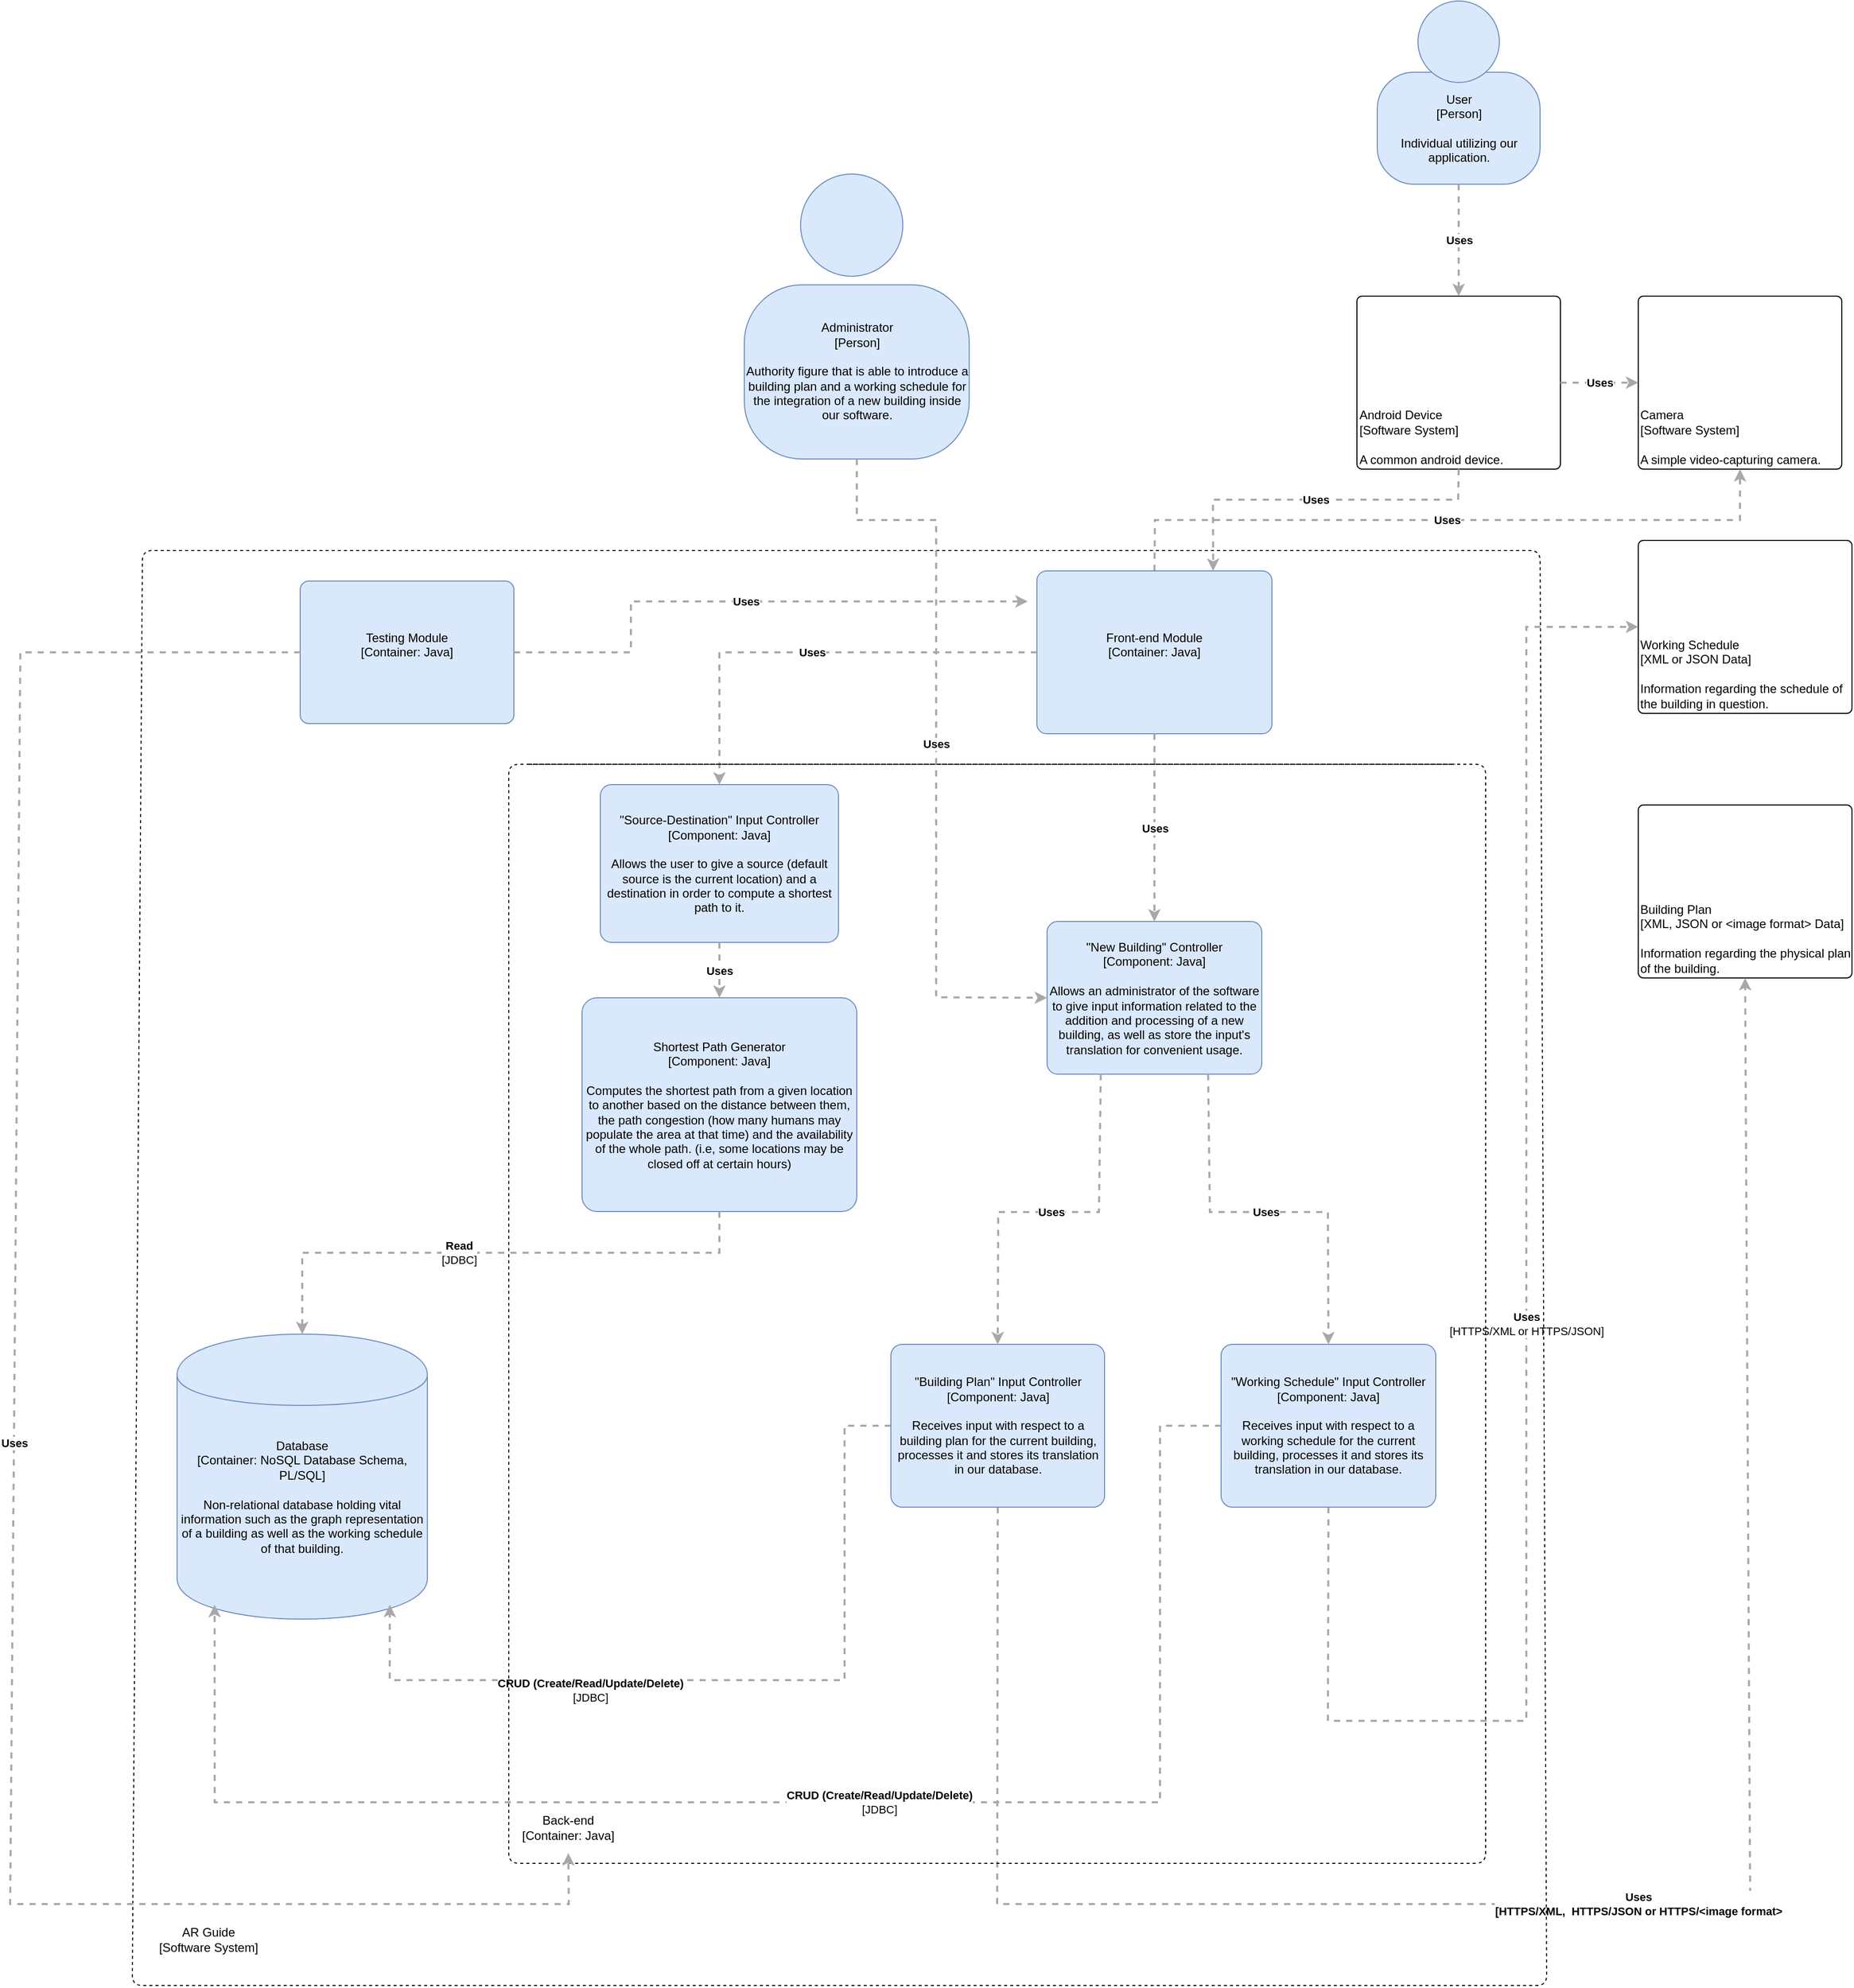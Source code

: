 <mxfile version="10.5.9" type="device"><diagram id="WVCx5SzNy3e6IW9Tbkp7" name="Page-1"><mxGraphModel dx="4922" dy="1668" grid="1" gridSize="10" guides="1" tooltips="1" connect="1" arrows="1" fold="1" page="1" pageScale="1" pageWidth="827" pageHeight="1169" math="0" shadow="0"><root><mxCell id="0"/><mxCell id="1" parent="0"/><mxCell id="odj3idgh9jZ7TmW9V8ri-1" value="" style="group;rounded=0;labelBackgroundColor=none;fillColor=none;fontColor=#000000;align=center;html=1;" parent="1" vertex="1" connectable="0"><mxGeometry x="333.5" y="10" width="160" height="180" as="geometry"/><C4Person as="c4"/></mxCell><object label="User&lt;div&gt;[Person]&lt;/div&gt;&lt;div&gt;&lt;br&gt;&lt;/div&gt;&lt;div&gt;Individual utilizing our application." placeholders="1" c4Name="User" c4Type="body" c4Description="Individual utilizing our application." id="odj3idgh9jZ7TmW9V8ri-2"><mxCell style="rounded=1;whiteSpace=wrap;html=1;labelBackgroundColor=none;fillColor=#dae8fc;fontColor=#000000;align=center;arcSize=33;strokeColor=#6c8ebf;" parent="odj3idgh9jZ7TmW9V8ri-1" vertex="1"><mxGeometry y="70" width="160" height="110" as="geometry"/><C4Person as="c4"/></mxCell></object><mxCell id="odj3idgh9jZ7TmW9V8ri-3" value="" style="ellipse;whiteSpace=wrap;html=1;aspect=fixed;rounded=0;labelBackgroundColor=none;fillColor=#dae8fc;fontSize=12;fontColor=#000000;align=center;strokeColor=#6c8ebf;" parent="odj3idgh9jZ7TmW9V8ri-1" vertex="1"><mxGeometry x="40" width="80" height="80" as="geometry"/><C4Person as="c4"/></mxCell><object label="&lt;div style=&quot;text-align: left&quot;&gt;Android Device&lt;br&gt;[Software System]&lt;br&gt;&lt;br&gt;A common android device.&lt;/div&gt;" placeholders="1" c4Name="Android Device&#10;[Software System]&#10;&#10;A common android device." c4Type="ExecutionEnvironment" c4Application="" id="odj3idgh9jZ7TmW9V8ri-4"><mxCell style="rounded=1;whiteSpace=wrap;html=1;labelBackgroundColor=none;fillColor=#ffffff;fontColor=#000000;align=left;arcSize=3;strokeColor=#000000;verticalAlign=bottom;" parent="1" vertex="1"><mxGeometry x="313.5" y="300" width="200" height="170" as="geometry"/><C4ExecutionEnvironment as="c4"/></mxCell></object><object label="&lt;div style=&quot;text-align: left&quot;&gt;&lt;div style=&quot;text-align: center&quot;&gt;&lt;b&gt;Uses&lt;/b&gt;&lt;/div&gt;&lt;/div&gt;" c4Type="Relationship" c4Description="Beschreibung" c4Technology="technology" id="odj3idgh9jZ7TmW9V8ri-5"><mxCell style="edgeStyle=none;rounded=0;html=1;entryX=0.5;entryY=0;jettySize=auto;orthogonalLoop=1;strokeColor=#A8A8A8;strokeWidth=2;fontColor=#000000;jumpStyle=none;dashed=1;exitX=0.5;exitY=1;exitDx=0;exitDy=0;entryDx=0;entryDy=0;" parent="1" source="odj3idgh9jZ7TmW9V8ri-2" target="odj3idgh9jZ7TmW9V8ri-4" edge="1"><mxGeometry width="160" relative="1" as="geometry"><mxPoint x="210" y="580" as="sourcePoint"/><mxPoint x="370" y="580" as="targetPoint"/></mxGeometry><C4Relationship as="c4"/></mxCell></object><object label="&lt;div style=&quot;text-align: left&quot;&gt;Camera&lt;br&gt;[Software System]&lt;br&gt;&lt;br&gt;A simple video-capturing camera.&lt;/div&gt;" placeholders="1" c4Name="Camera&#10;[Software System]&#10;&#10;A simple video-capturing camera." c4Type="ExecutionEnvironment" c4Application="" id="odj3idgh9jZ7TmW9V8ri-6"><mxCell style="rounded=1;whiteSpace=wrap;html=1;labelBackgroundColor=none;fillColor=#ffffff;fontColor=#000000;align=left;arcSize=3;strokeColor=#000000;verticalAlign=bottom;" parent="1" vertex="1"><mxGeometry x="590" y="300" width="200" height="170" as="geometry"/><C4ExecutionEnvironment as="c4"/></mxCell></object><object label="&lt;div style=&quot;text-align: left&quot;&gt;&lt;div style=&quot;text-align: center&quot;&gt;&lt;b&gt;Uses&lt;/b&gt;&lt;/div&gt;&lt;/div&gt;" c4Type="Relationship" c4Description="Beschreibung" c4Technology="technology" id="odj3idgh9jZ7TmW9V8ri-7"><mxCell style="edgeStyle=none;rounded=0;html=1;entryX=0;entryY=0.5;jettySize=auto;orthogonalLoop=1;strokeColor=#A8A8A8;strokeWidth=2;fontColor=#000000;jumpStyle=none;dashed=1;exitX=1;exitY=0.5;exitDx=0;exitDy=0;entryDx=0;entryDy=0;" parent="1" source="odj3idgh9jZ7TmW9V8ri-4" target="odj3idgh9jZ7TmW9V8ri-6" edge="1"><mxGeometry width="160" relative="1" as="geometry"><mxPoint x="520" y="560" as="sourcePoint"/><mxPoint x="680" y="560" as="targetPoint"/></mxGeometry><C4Relationship as="c4"/></mxCell></object><object label="&lt;div style=&quot;text-align: left&quot;&gt;&lt;div style=&quot;text-align: center&quot;&gt;&lt;b&gt;Uses&lt;/b&gt;&lt;/div&gt;&lt;/div&gt;" c4Type="Relationship" c4Description="Beschreibung" c4Technology="technology" id="odj3idgh9jZ7TmW9V8ri-8"><mxCell style="edgeStyle=none;rounded=0;html=1;jettySize=auto;orthogonalLoop=1;strokeColor=#A8A8A8;strokeWidth=2;fontColor=#000000;jumpStyle=none;dashed=1;exitX=0.5;exitY=1;exitDx=0;exitDy=0;entryX=0.75;entryY=0;entryDx=0;entryDy=0;" parent="1" source="odj3idgh9jZ7TmW9V8ri-4" target="odj3idgh9jZ7TmW9V8ri-13" edge="1"><mxGeometry width="160" relative="1" as="geometry"><mxPoint x="210" y="630" as="sourcePoint"/><mxPoint x="210" y="430" as="targetPoint"/><Array as="points"><mxPoint x="413" y="500"/><mxPoint x="172" y="500"/></Array></mxGeometry><C4Relationship as="c4"/></mxCell></object><object label="&lt;div style=&quot;text-align: left&quot;&gt;Working Schedule&lt;br&gt;[XML or JSON Data]&lt;br&gt;&lt;br&gt;Information regarding the schedule of the building in question.&lt;/div&gt;" placeholders="1" c4Name="Working Schedule&#10;[XML Data]&#10;&#10;Information regarding the schedule of the building in question." c4Type="ExecutionEnvironment" c4Application="applicationAndVersion" id="odj3idgh9jZ7TmW9V8ri-9"><mxCell style="rounded=1;whiteSpace=wrap;html=1;labelBackgroundColor=none;fillColor=#ffffff;fontColor=#000000;align=left;arcSize=3;strokeColor=#000000;verticalAlign=bottom;" parent="1" vertex="1"><mxGeometry x="590" y="540" width="210" height="170" as="geometry"/><C4ExecutionEnvironment as="c4"/></mxCell></object><object label="&lt;div style=&quot;text-align: left&quot;&gt;Building Plan&lt;br&gt;[XML, JSON or &amp;lt;image format&amp;gt; Data]&lt;br&gt;&lt;br&gt;Information regarding the physical plan of the building.&lt;/div&gt;" placeholders="1" c4Name="Building Plan&#10;[]&#10;&#10;Information regarding the physical plan of the building." c4Type="ExecutionEnvironment" c4Application="applicationAndVersion" id="odj3idgh9jZ7TmW9V8ri-10"><mxCell style="rounded=1;whiteSpace=wrap;html=1;labelBackgroundColor=none;fillColor=#ffffff;fontColor=#000000;align=left;arcSize=3;strokeColor=#000000;verticalAlign=bottom;" parent="1" vertex="1"><mxGeometry x="590" y="800" width="210" height="170" as="geometry"/><C4ExecutionEnvironment as="c4"/></mxCell></object><object label="&lt;div style=&quot;text-align: left&quot;&gt;&lt;div style=&quot;text-align: center&quot;&gt;&lt;b&gt;Uses&lt;/b&gt;&lt;/div&gt;&lt;div style=&quot;text-align: center&quot;&gt;[HTTPS/XML or HTTPS/JSON]&lt;/div&gt;&lt;/div&gt;" c4Type="Relationship" c4Description="Beschreibung" c4Technology="technology" id="odj3idgh9jZ7TmW9V8ri-11"><mxCell style="edgeStyle=none;rounded=0;html=1;entryX=0;entryY=0.5;jettySize=auto;orthogonalLoop=1;strokeColor=#A8A8A8;strokeWidth=2;fontColor=#000000;jumpStyle=none;dashed=1;exitX=0.5;exitY=1;exitDx=0;exitDy=0;entryDx=0;entryDy=0;" parent="1" source="odj3idgh9jZ7TmW9V8ri-21" target="odj3idgh9jZ7TmW9V8ri-9" edge="1"><mxGeometry width="160" relative="1" as="geometry"><mxPoint x="380.471" y="1700.176" as="sourcePoint"/><mxPoint x="560" y="780" as="targetPoint"/><Array as="points"><mxPoint x="285" y="1700"/><mxPoint x="480" y="1700"/><mxPoint x="480" y="838"/><mxPoint x="480" y="625"/></Array></mxGeometry><C4Relationship as="c4"/></mxCell></object><object label="&lt;div style=&quot;text-align: left&quot;&gt;&lt;div style=&quot;text-align: center&quot;&gt;&lt;b&gt;Uses&lt;/b&gt;&lt;/div&gt;&lt;/div&gt;" c4Type="Relationship" c4Description="Beschreibung" c4Technology="technology" id="odj3idgh9jZ7TmW9V8ri-12"><mxCell style="edgeStyle=none;rounded=0;html=1;entryX=0.5;entryY=1;jettySize=auto;orthogonalLoop=1;strokeColor=#A8A8A8;strokeWidth=2;fontColor=#000000;jumpStyle=none;dashed=1;exitX=0.5;exitY=0;exitDx=0;exitDy=0;entryDx=0;entryDy=0;" parent="1" source="odj3idgh9jZ7TmW9V8ri-13" target="odj3idgh9jZ7TmW9V8ri-6" edge="1"><mxGeometry width="160" relative="1" as="geometry"><mxPoint x="254.714" y="549.714" as="sourcePoint"/><mxPoint x="560" y="760" as="targetPoint"/><Array as="points"><mxPoint x="115" y="520"/><mxPoint x="690" y="520"/></Array></mxGeometry><C4Relationship as="c4"/></mxCell></object><object label="&lt;span&gt;Front-end Module&lt;/span&gt;&lt;div&gt;[Container: Java&lt;span&gt;&lt;/span&gt;&lt;span&gt;]&lt;/span&gt;&lt;/div&gt;&lt;div&gt;&lt;br&gt;&lt;/div&gt;&lt;div&gt;&lt;/div&gt;" placeholders="1" c4Name="Front-end Module" c4Type="Container" c4Technology="" c4Description="" id="odj3idgh9jZ7TmW9V8ri-13"><mxCell style="rounded=1;whiteSpace=wrap;html=1;labelBackgroundColor=none;fillColor=#dae8fc;fontColor=#000000;align=center;arcSize=6;strokeColor=#6c8ebf;" parent="1" vertex="1"><mxGeometry x="-1" y="570" width="231" height="160" as="geometry"/><C4Container as="c4"/></mxCell></object><object label="&lt;span&gt;Testing Module&lt;/span&gt;&lt;div&gt;[Container: Java&lt;span&gt;&lt;/span&gt;&lt;span&gt;]&lt;/span&gt;&lt;/div&gt;&lt;div&gt;&lt;br&gt;&lt;/div&gt;&lt;div&gt;&lt;/div&gt;" placeholders="1" c4Name="Testing Module" c4Type="Container" c4Technology="" c4Description="" id="odj3idgh9jZ7TmW9V8ri-15"><mxCell style="rounded=1;whiteSpace=wrap;html=1;labelBackgroundColor=none;fillColor=#dae8fc;fontColor=#000000;align=center;arcSize=6;strokeColor=#6c8ebf;" parent="1" vertex="1"><mxGeometry x="-725" y="580" width="210" height="140" as="geometry"/><C4Container as="c4"/></mxCell></object><object label="&lt;span&gt;Database&lt;/span&gt;&lt;div&gt;[Container:&amp;nbsp;NoSQL Database Schema, PL/SQL]&lt;/div&gt;&lt;div&gt;&lt;br&gt;&lt;/div&gt;&lt;div&gt;Non-relational database holding vital information such as the graph representation of a building as well as the working schedule of that building.&lt;/div&gt;" placeholders="1" c4Type="Database" c4Technology="NoSQL Database Schema" c4Description="Non-relational database holding vital information such as the graph representation of a building as well as the working schedule of that building." id="odj3idgh9jZ7TmW9V8ri-16"><mxCell style="shape=cylinder;whiteSpace=wrap;html=1;boundedLbl=1;rounded=0;labelBackgroundColor=none;fillColor=#dae8fc;fontSize=12;fontColor=#000000;align=center;strokeColor=#6c8ebf;" parent="1" vertex="1"><mxGeometry x="-846" y="1320" width="246" height="280" as="geometry"/><C4Database as="c4"/></mxCell></object><object label="&lt;div style=&quot;text-align: left&quot;&gt;&lt;div style=&quot;text-align: center&quot;&gt;&lt;b&gt;CRUD (Create/Read/Update/Delete)&lt;/b&gt;&lt;/div&gt;&lt;div style=&quot;text-align: center&quot;&gt;[JDBC]&lt;/div&gt;&lt;/div&gt;" c4Type="Relationship" c4Description="Beschreibung" c4Technology="technology" id="odj3idgh9jZ7TmW9V8ri-17"><mxCell style="edgeStyle=none;rounded=0;html=1;entryX=0.85;entryY=0.95;jettySize=auto;orthogonalLoop=1;strokeColor=#A8A8A8;strokeWidth=2;fontColor=#000000;jumpStyle=none;dashed=1;entryDx=0;entryDy=0;exitX=0;exitY=0.5;exitDx=0;exitDy=0;entryPerimeter=0;" parent="1" source="odj3idgh9jZ7TmW9V8ri-22" target="odj3idgh9jZ7TmW9V8ri-16" edge="1"><mxGeometry x="0.337" y="10" width="160" relative="1" as="geometry"><mxPoint x="-150.118" y="1660.176" as="sourcePoint"/><mxPoint x="290" y="1240" as="targetPoint"/><Array as="points"><mxPoint x="-190" y="1410"/><mxPoint x="-190" y="1660"/><mxPoint x="-270" y="1660"/><mxPoint x="-381" y="1660"/><mxPoint x="-637" y="1660"/></Array><mxPoint as="offset"/></mxGeometry><C4Relationship as="c4"/></mxCell></object><object label="&lt;div style=&quot;text-align: left&quot;&gt;&lt;div style=&quot;text-align: center&quot;&gt;&lt;div&gt;&lt;b&gt;Uses&lt;/b&gt;&lt;/div&gt;&lt;div&gt;&lt;b&gt;[HTTPS/XML,&amp;nbsp; HTTPS/JSON or HTTPS/&amp;lt;image format&amp;gt;&lt;/b&gt;&lt;/div&gt;&lt;/div&gt;&lt;/div&gt;" c4Type="Relationship" c4Description="Beschreibung" c4Technology="technology" id="odj3idgh9jZ7TmW9V8ri-18"><mxCell style="edgeStyle=none;rounded=0;html=1;entryX=0.5;entryY=1;jettySize=auto;orthogonalLoop=1;strokeColor=#A8A8A8;strokeWidth=2;fontColor=#000000;jumpStyle=none;dashed=1;exitX=0.5;exitY=1;exitDx=0;exitDy=0;entryDx=0;entryDy=0;" parent="1" source="odj3idgh9jZ7TmW9V8ri-22" target="odj3idgh9jZ7TmW9V8ri-10" edge="1"><mxGeometry width="160" relative="1" as="geometry"><mxPoint x="-39.529" y="1740.176" as="sourcePoint"/><mxPoint x="580" y="900" as="targetPoint"/><Array as="points"><mxPoint x="-40" y="1880"/><mxPoint x="700" y="1880"/></Array></mxGeometry><C4Relationship as="c4"/></mxCell></object><mxCell id="odj3idgh9jZ7TmW9V8ri-19" value="" style="endArrow=none;dashed=1;html=1;" parent="1" edge="1"><mxGeometry width="50" height="50" relative="1" as="geometry"><mxPoint x="-730" y="550" as="sourcePoint"/><mxPoint x="474.5" y="550" as="targetPoint"/><Array as="points"><mxPoint x="493.5" y="550"/><mxPoint x="500" y="1960"/><mxPoint x="-890" y="1960"/><mxPoint x="-880" y="550"/></Array></mxGeometry></mxCell><mxCell id="odj3idgh9jZ7TmW9V8ri-20" value="AR Guide&lt;br&gt;[Software System]&lt;br&gt;" style="text;html=1;strokeColor=none;fillColor=none;align=center;verticalAlign=middle;whiteSpace=wrap;rounded=0;" parent="1" vertex="1"><mxGeometry x="-880" y="1880" width="130" height="70" as="geometry"/></mxCell><object label="&lt;span&gt;&quot;Working Schedule&quot; Input Controller&lt;/span&gt;&lt;div&gt;[Component:&amp;nbsp;&lt;span&gt;Java&lt;/span&gt;&lt;span&gt;]&lt;/span&gt;&lt;/div&gt;&lt;div&gt;&lt;br&gt;&lt;/div&gt;&lt;div&gt;Receives input with respect to a working schedule for the current building, processes it and stores its translation in our database.&lt;/div&gt;" placeholders="1" c4Name="&quot;Working Schedule&quot; Input Controller" c4Type="Component" c4Technology="Java" c4Description="Allows an administrator of the software system to give as input a working schedule for the current building." id="odj3idgh9jZ7TmW9V8ri-21"><mxCell style="rounded=1;whiteSpace=wrap;html=1;labelBackgroundColor=none;fillColor=#dae8fc;fontColor=#000000;align=center;arcSize=7;strokeColor=#6c8ebf;" parent="1" vertex="1"><mxGeometry x="180" y="1330" width="211" height="160" as="geometry"/><C4Component as="c4"/></mxCell></object><object label="&lt;span&gt;&quot;Building Plan&quot; Input Controller&lt;/span&gt;&lt;div&gt;[Component:&amp;nbsp;&lt;span&gt;Java&lt;/span&gt;&lt;span&gt;]&lt;/span&gt;&lt;/div&gt;&lt;div&gt;&lt;br&gt;&lt;/div&gt;&lt;div&gt;Receives input with respect to a building plan for the current building, processes it and stores its translation in our database.&lt;/div&gt;" placeholders="1" c4Name="&quot;Building Plan&quot; Input Controller" c4Type="Component" c4Technology="Java" c4Description="Allows an administrator of the software system to give as input a building plan." id="odj3idgh9jZ7TmW9V8ri-22"><mxCell style="rounded=1;whiteSpace=wrap;html=1;labelBackgroundColor=none;fillColor=#dae8fc;fontColor=#000000;align=center;arcSize=7;strokeColor=#6c8ebf;" parent="1" vertex="1"><mxGeometry x="-144.5" y="1330" width="210" height="160" as="geometry"/><C4Component as="c4"/></mxCell></object><object label="&lt;span&gt;&quot;New Building&quot; Controller&lt;/span&gt;&lt;div&gt;[Component:&amp;nbsp;&lt;span&gt;Java&lt;/span&gt;&lt;span&gt;]&lt;/span&gt;&lt;/div&gt;&lt;div&gt;&lt;br&gt;&lt;/div&gt;&lt;div&gt;Allows an administrator of the software to give input information related to the addition and processing of a new building, as well as store the input's translation for convenient usage.&lt;/div&gt;" placeholders="1" c4Name="&quot;New Building&quot; Controller" c4Type="Component" c4Technology="Java" c4Description="Allows an administrator of the software system to add the information of a building that can be processed." id="odj3idgh9jZ7TmW9V8ri-23"><mxCell style="rounded=1;whiteSpace=wrap;html=1;labelBackgroundColor=none;fillColor=#dae8fc;fontColor=#000000;align=center;arcSize=7;strokeColor=#6c8ebf;" parent="1" vertex="1"><mxGeometry x="9" y="914.5" width="211" height="150" as="geometry"/><C4Component as="c4"/></mxCell></object><object label="&lt;span&gt;Shortest Path Generator&lt;/span&gt;&lt;div&gt;[Component:&amp;nbsp;&lt;span&gt;Java&lt;/span&gt;&lt;span&gt;]&lt;/span&gt;&lt;/div&gt;&lt;div&gt;&lt;br&gt;&lt;/div&gt;&lt;div&gt;Computes the shortest path from a given location to another based on the distance between them, the path congestion (how many humans may populate the area at that time) and the availability of the whole path. (i.e, some locations may be closed off at certain hours)&lt;/div&gt;" placeholders="1" c4Name="Shortest Path Generator" c4Type="Component" c4Technology="Java" c4Description="Computes the shortest path from a given location to another based on the distance between them, the path congestion (how many humans may populate the area at that time) and the availability of the whole path. (i.e, some locations may be closed off at certain hours)" id="odj3idgh9jZ7TmW9V8ri-26"><mxCell style="rounded=1;whiteSpace=wrap;html=1;labelBackgroundColor=none;fillColor=#dae8fc;fontColor=#000000;align=center;arcSize=7;strokeColor=#6c8ebf;" parent="1" vertex="1"><mxGeometry x="-448" y="989.5" width="270" height="210" as="geometry"/><C4Component as="c4"/></mxCell></object><object label="&lt;span&gt;&quot;Source-Destination&quot; Input Controller&lt;/span&gt;&lt;div&gt;[Component:&amp;nbsp;&lt;span&gt;Java&lt;/span&gt;&lt;span&gt;]&lt;/span&gt;&lt;/div&gt;&lt;div&gt;&lt;br&gt;&lt;/div&gt;&lt;div&gt;Allows the user to give a source (default source is the current location) and a destination in order to compute a shortest path to it.&lt;/div&gt;" placeholders="1" c4Name="&quot;Source-Destination&quot; Input Controller" c4Type="Component" c4Technology="Java" c4Description="Allows the user to give a source (default source is the current location) and a destination in order to compute a shortest path to it." id="odj3idgh9jZ7TmW9V8ri-27"><mxCell style="rounded=1;whiteSpace=wrap;html=1;labelBackgroundColor=none;fillColor=#dae8fc;fontColor=#000000;align=center;arcSize=7;strokeColor=#6c8ebf;" parent="1" vertex="1"><mxGeometry x="-430" y="780" width="234" height="155" as="geometry"/><C4Component as="c4"/></mxCell></object><object label="&lt;div style=&quot;text-align: left&quot;&gt;&lt;div style=&quot;text-align: center&quot;&gt;&lt;b&gt;Uses&lt;/b&gt;&lt;/div&gt;&lt;/div&gt;" c4Type="Relationship" c4Description="Beschreibung" c4Technology="technology" id="odj3idgh9jZ7TmW9V8ri-33"><mxCell style="edgeStyle=none;rounded=0;html=1;entryX=0.5;entryY=0;jettySize=auto;orthogonalLoop=1;strokeColor=#A8A8A8;strokeWidth=2;fontColor=#000000;jumpStyle=none;dashed=1;exitX=0.25;exitY=1;exitDx=0;exitDy=0;entryDx=0;entryDy=0;" parent="1" source="odj3idgh9jZ7TmW9V8ri-23" target="odj3idgh9jZ7TmW9V8ri-22" edge="1"><mxGeometry width="160" relative="1" as="geometry"><mxPoint x="60.471" y="1168.412" as="sourcePoint"/><mxPoint x="-70" y="1240" as="targetPoint"/><Array as="points"><mxPoint x="60" y="1200"/><mxPoint x="-39" y="1200"/></Array></mxGeometry><C4Relationship as="c4"/></mxCell></object><object label="&lt;div style=&quot;text-align: left&quot;&gt;&lt;div style=&quot;text-align: center&quot;&gt;&lt;b&gt;Uses&lt;/b&gt;&lt;/div&gt;&lt;/div&gt;" c4Type="Relationship" c4Description="Beschreibung" c4Technology="technology" id="odj3idgh9jZ7TmW9V8ri-34"><mxCell style="edgeStyle=none;rounded=0;html=1;entryX=0.5;entryY=0;jettySize=auto;orthogonalLoop=1;strokeColor=#A8A8A8;strokeWidth=2;fontColor=#000000;jumpStyle=none;dashed=1;exitX=0.75;exitY=1;exitDx=0;exitDy=0;entryDx=0;entryDy=0;" parent="1" source="odj3idgh9jZ7TmW9V8ri-23" target="odj3idgh9jZ7TmW9V8ri-21" edge="1"><mxGeometry width="160" relative="1" as="geometry"><mxPoint x="168.706" y="1168.412" as="sourcePoint"/><mxPoint x="320" y="1230" as="targetPoint"/><Array as="points"><mxPoint x="169" y="1200"/><mxPoint x="285" y="1200"/></Array></mxGeometry><C4Relationship as="c4"/></mxCell></object><object label="&lt;div style=&quot;text-align: left&quot;&gt;&lt;div style=&quot;text-align: center&quot;&gt;&lt;div&gt;&lt;b&gt;CRUD (Create/Read/Update/Delete)&lt;/b&gt;&lt;/div&gt;&lt;div&gt;[JDBC]&lt;/div&gt;&lt;/div&gt;&lt;/div&gt;" c4Type="Relationship" c4Description="Beschreibung" c4Technology="technology" id="odj3idgh9jZ7TmW9V8ri-37"><mxCell style="edgeStyle=none;rounded=0;html=1;entryX=0.15;entryY=0.95;jettySize=auto;orthogonalLoop=1;strokeColor=#A8A8A8;strokeWidth=2;fontColor=#000000;jumpStyle=none;dashed=1;exitX=0;exitY=0.5;exitDx=0;exitDy=0;entryDx=0;entryDy=0;entryPerimeter=0;" parent="1" source="odj3idgh9jZ7TmW9V8ri-21" target="odj3idgh9jZ7TmW9V8ri-16" edge="1"><mxGeometry x="-0.09" width="160" relative="1" as="geometry"><mxPoint x="275.765" y="1740.176" as="sourcePoint"/><mxPoint x="-130" y="1890" as="targetPoint"/><Array as="points"><mxPoint x="120" y="1410"/><mxPoint x="120" y="1780"/><mxPoint x="-553" y="1780"/><mxPoint x="-809" y="1780"/></Array><mxPoint as="offset"/></mxGeometry><C4Relationship as="c4"/></mxCell></object><object label="&lt;div style=&quot;text-align: left&quot;&gt;&lt;div style=&quot;text-align: center&quot;&gt;&lt;b&gt;Read&lt;/b&gt;&lt;/div&gt;&lt;div style=&quot;text-align: center&quot;&gt;[JDBC]&lt;/div&gt;&lt;/div&gt;" c4Type="Relationship" c4Description="Beschreibung" c4Technology="technology" id="odj3idgh9jZ7TmW9V8ri-38"><mxCell style="edgeStyle=none;rounded=0;html=1;entryX=0.5;entryY=0;jettySize=auto;orthogonalLoop=1;strokeColor=#A8A8A8;strokeWidth=2;fontColor=#000000;jumpStyle=none;dashed=1;exitX=0.5;exitY=1;exitDx=0;exitDy=0;entryDx=0;entryDy=0;" parent="1" source="odj3idgh9jZ7TmW9V8ri-26" target="odj3idgh9jZ7TmW9V8ri-16" edge="1"><mxGeometry x="0.118" width="160" relative="1" as="geometry"><mxPoint x="-620" y="1260" as="sourcePoint"/><mxPoint x="-460" y="1260" as="targetPoint"/><Array as="points"><mxPoint x="-313" y="1240"/><mxPoint x="-467" y="1240"/><mxPoint x="-723" y="1240"/></Array><mxPoint as="offset"/></mxGeometry><C4Relationship as="c4"/></mxCell></object><object label="&lt;div style=&quot;text-align: left&quot;&gt;&lt;div style=&quot;text-align: center&quot;&gt;&lt;b&gt;Uses&lt;/b&gt;&lt;/div&gt;&lt;/div&gt;" c4Type="Relationship" c4Description="Beschreibung" c4Technology="technology" id="odj3idgh9jZ7TmW9V8ri-39"><mxCell style="edgeStyle=none;rounded=0;html=1;entryX=0.5;entryY=0;jettySize=auto;orthogonalLoop=1;strokeColor=#A8A8A8;strokeWidth=2;fontColor=#000000;jumpStyle=none;dashed=1;exitX=0.5;exitY=1;exitDx=0;exitDy=0;entryDx=0;entryDy=0;" parent="1" source="odj3idgh9jZ7TmW9V8ri-27" target="odj3idgh9jZ7TmW9V8ri-26" edge="1"><mxGeometry width="160" relative="1" as="geometry"><mxPoint x="-600" y="1020" as="sourcePoint"/><mxPoint x="-440" y="1020" as="targetPoint"/></mxGeometry><C4Relationship as="c4"/></mxCell></object><object label="&lt;div style=&quot;text-align: left&quot;&gt;&lt;div style=&quot;text-align: center&quot;&gt;&lt;b&gt;Uses&lt;/b&gt;&lt;/div&gt;&lt;/div&gt;" c4Type="Relationship" c4Description="Beschreibung" c4Technology="technology" id="odj3idgh9jZ7TmW9V8ri-40"><mxCell style="edgeStyle=none;rounded=0;html=1;entryX=0.5;entryY=0;jettySize=auto;orthogonalLoop=1;strokeColor=#A8A8A8;strokeWidth=2;fontColor=#000000;jumpStyle=none;dashed=1;exitX=0.5;exitY=1;exitDx=0;exitDy=0;entryDx=0;entryDy=0;" parent="1" source="odj3idgh9jZ7TmW9V8ri-13" target="odj3idgh9jZ7TmW9V8ri-23" edge="1"><mxGeometry width="160" relative="1" as="geometry"><mxPoint x="-90" y="830" as="sourcePoint"/><mxPoint x="70" y="830" as="targetPoint"/></mxGeometry><C4Relationship as="c4"/></mxCell></object><object label="&lt;div style=&quot;text-align: left&quot;&gt;&lt;div style=&quot;text-align: center&quot;&gt;&lt;b&gt;Uses&lt;/b&gt;&lt;/div&gt;&lt;/div&gt;" c4Type="Relationship" c4Description="Beschreibung" c4Technology="technology" id="odj3idgh9jZ7TmW9V8ri-41"><mxCell style="edgeStyle=none;rounded=0;html=1;entryX=0.5;entryY=0;jettySize=auto;orthogonalLoop=1;strokeColor=#A8A8A8;strokeWidth=2;fontColor=#000000;jumpStyle=none;dashed=1;exitX=0;exitY=0.5;exitDx=0;exitDy=0;entryDx=0;entryDy=0;" parent="1" source="odj3idgh9jZ7TmW9V8ri-13" target="odj3idgh9jZ7TmW9V8ri-27" edge="1"><mxGeometry width="160" relative="1" as="geometry"><mxPoint x="-120" y="870" as="sourcePoint"/><mxPoint x="40" y="870" as="targetPoint"/><Array as="points"><mxPoint x="-120" y="650"/><mxPoint x="-313" y="650"/></Array></mxGeometry><C4Relationship as="c4"/></mxCell></object><mxCell id="odj3idgh9jZ7TmW9V8ri-42" value="" style="endArrow=none;dashed=1;html=1;" parent="1" edge="1"><mxGeometry width="50" height="50" relative="1" as="geometry"><mxPoint x="-500" y="760" as="sourcePoint"/><mxPoint x="410" y="760" as="targetPoint"/><Array as="points"><mxPoint x="440" y="760"/><mxPoint x="440" y="1840"/><mxPoint x="-520" y="1840"/><mxPoint x="-520" y="760"/></Array></mxGeometry></mxCell><mxCell id="odj3idgh9jZ7TmW9V8ri-43" value="Back-end&lt;br&gt;[Container: Java]&lt;br&gt;" style="text;html=1;strokeColor=none;fillColor=none;align=center;verticalAlign=middle;whiteSpace=wrap;rounded=0;" parent="1" vertex="1"><mxGeometry x="-515" y="1780" width="107" height="50" as="geometry"/></mxCell><mxCell id="Ds2D9CYUu-Ns6RZLNg3q-2" value="" style="group;rounded=0;labelBackgroundColor=none;fillColor=none;fontColor=#000000;align=center;html=1;" vertex="1" connectable="0" parent="1"><mxGeometry x="-288.5" y="180" width="221" height="280" as="geometry"/><C4Person as="c4"/></mxCell><object label="Administrator&lt;div&gt;[Person]&lt;/div&gt;&lt;div&gt;&lt;br&gt;&lt;/div&gt;&lt;div&gt;Authority figure that is able to introduce a building plan and a working schedule for the integration of a new building inside our software." placeholders="1" c4Name="Administrator" c4Type="body" c4Description="Authority figure that is able to introduce a building plan and a working schedule for the integration of a new building inside our software." id="Ds2D9CYUu-Ns6RZLNg3q-3"><mxCell style="rounded=1;whiteSpace=wrap;html=1;labelBackgroundColor=none;fillColor=#dae8fc;fontColor=#000000;align=center;arcSize=33;strokeColor=#6c8ebf;" vertex="1" parent="Ds2D9CYUu-Ns6RZLNg3q-2"><mxGeometry y="108.889" width="221" height="171.111" as="geometry"/><C4Person as="c4"/></mxCell></object><mxCell id="Ds2D9CYUu-Ns6RZLNg3q-4" value="" style="ellipse;whiteSpace=wrap;html=1;aspect=fixed;rounded=0;labelBackgroundColor=none;fillColor=#dae8fc;fontSize=12;fontColor=#000000;align=center;strokeColor=#6c8ebf;" vertex="1" parent="Ds2D9CYUu-Ns6RZLNg3q-2"><mxGeometry x="55.25" width="100.5" height="100.5" as="geometry"/><C4Person as="c4"/></mxCell><object label="&lt;div style=&quot;text-align: left&quot;&gt;&lt;div style=&quot;text-align: center&quot;&gt;&lt;b&gt;Uses&lt;/b&gt;&lt;/div&gt;&lt;/div&gt;" c4Type="Relationship" c4Description="Beschreibung" c4Technology="technology" id="Ds2D9CYUu-Ns6RZLNg3q-7"><mxCell style="edgeStyle=none;rounded=0;html=1;jettySize=auto;orthogonalLoop=1;strokeColor=#A8A8A8;strokeWidth=2;fontColor=#000000;jumpStyle=none;dashed=1;exitX=1;exitY=0.5;exitDx=0;exitDy=0;" edge="1" parent="1" source="odj3idgh9jZ7TmW9V8ri-15"><mxGeometry width="160" relative="1" as="geometry"><mxPoint x="-660" y="890" as="sourcePoint"/><mxPoint x="-10" y="600" as="targetPoint"/><Array as="points"><mxPoint x="-400" y="650"/><mxPoint x="-400" y="600"/><mxPoint x="-280" y="600"/></Array></mxGeometry><C4Relationship as="c4"/></mxCell></object><object label="&lt;div style=&quot;text-align: left&quot;&gt;&lt;div style=&quot;text-align: center&quot;&gt;&lt;b&gt;Uses&lt;/b&gt;&lt;/div&gt;&lt;/div&gt;" c4Type="Relationship" c4Description="Beschreibung" c4Technology="technology" id="Ds2D9CYUu-Ns6RZLNg3q-8"><mxCell style="edgeStyle=none;rounded=0;html=1;entryX=0.5;entryY=1;jettySize=auto;orthogonalLoop=1;strokeColor=#A8A8A8;strokeWidth=2;fontColor=#000000;jumpStyle=none;dashed=1;exitX=0;exitY=0.5;exitDx=0;exitDy=0;entryDx=0;entryDy=0;" edge="1" parent="1" source="odj3idgh9jZ7TmW9V8ri-15" target="odj3idgh9jZ7TmW9V8ri-43"><mxGeometry width="160" relative="1" as="geometry"><mxPoint x="-640" y="800" as="sourcePoint"/><mxPoint x="-480" y="800" as="targetPoint"/><Array as="points"><mxPoint x="-1000" y="650"/><mxPoint x="-1010" y="1880"/><mxPoint x="-461" y="1880"/></Array></mxGeometry><C4Relationship as="c4"/></mxCell></object><object label="&lt;div style=&quot;text-align: left&quot;&gt;&lt;div style=&quot;text-align: center&quot;&gt;&lt;b&gt;Uses&lt;/b&gt;&lt;/div&gt;&lt;/div&gt;" c4Type="Relationship" c4Description="Beschreibung" c4Technology="technology" id="Ds2D9CYUu-Ns6RZLNg3q-10"><mxCell style="edgeStyle=none;rounded=0;html=1;entryX=0;entryY=0.5;jettySize=auto;orthogonalLoop=1;strokeColor=#A8A8A8;strokeWidth=2;fontColor=#000000;jumpStyle=none;dashed=1;exitX=0.5;exitY=1;exitDx=0;exitDy=0;entryDx=0;entryDy=0;" edge="1" parent="1" source="Ds2D9CYUu-Ns6RZLNg3q-3" target="odj3idgh9jZ7TmW9V8ri-23"><mxGeometry width="160" relative="1" as="geometry"><mxPoint x="-440" y="430" as="sourcePoint"/><mxPoint x="-280" y="430" as="targetPoint"/><Array as="points"><mxPoint x="-178" y="520"/><mxPoint x="-100" y="520"/><mxPoint x="-100" y="989"/></Array></mxGeometry><C4Relationship as="c4"/></mxCell></object></root></mxGraphModel></diagram></mxfile>